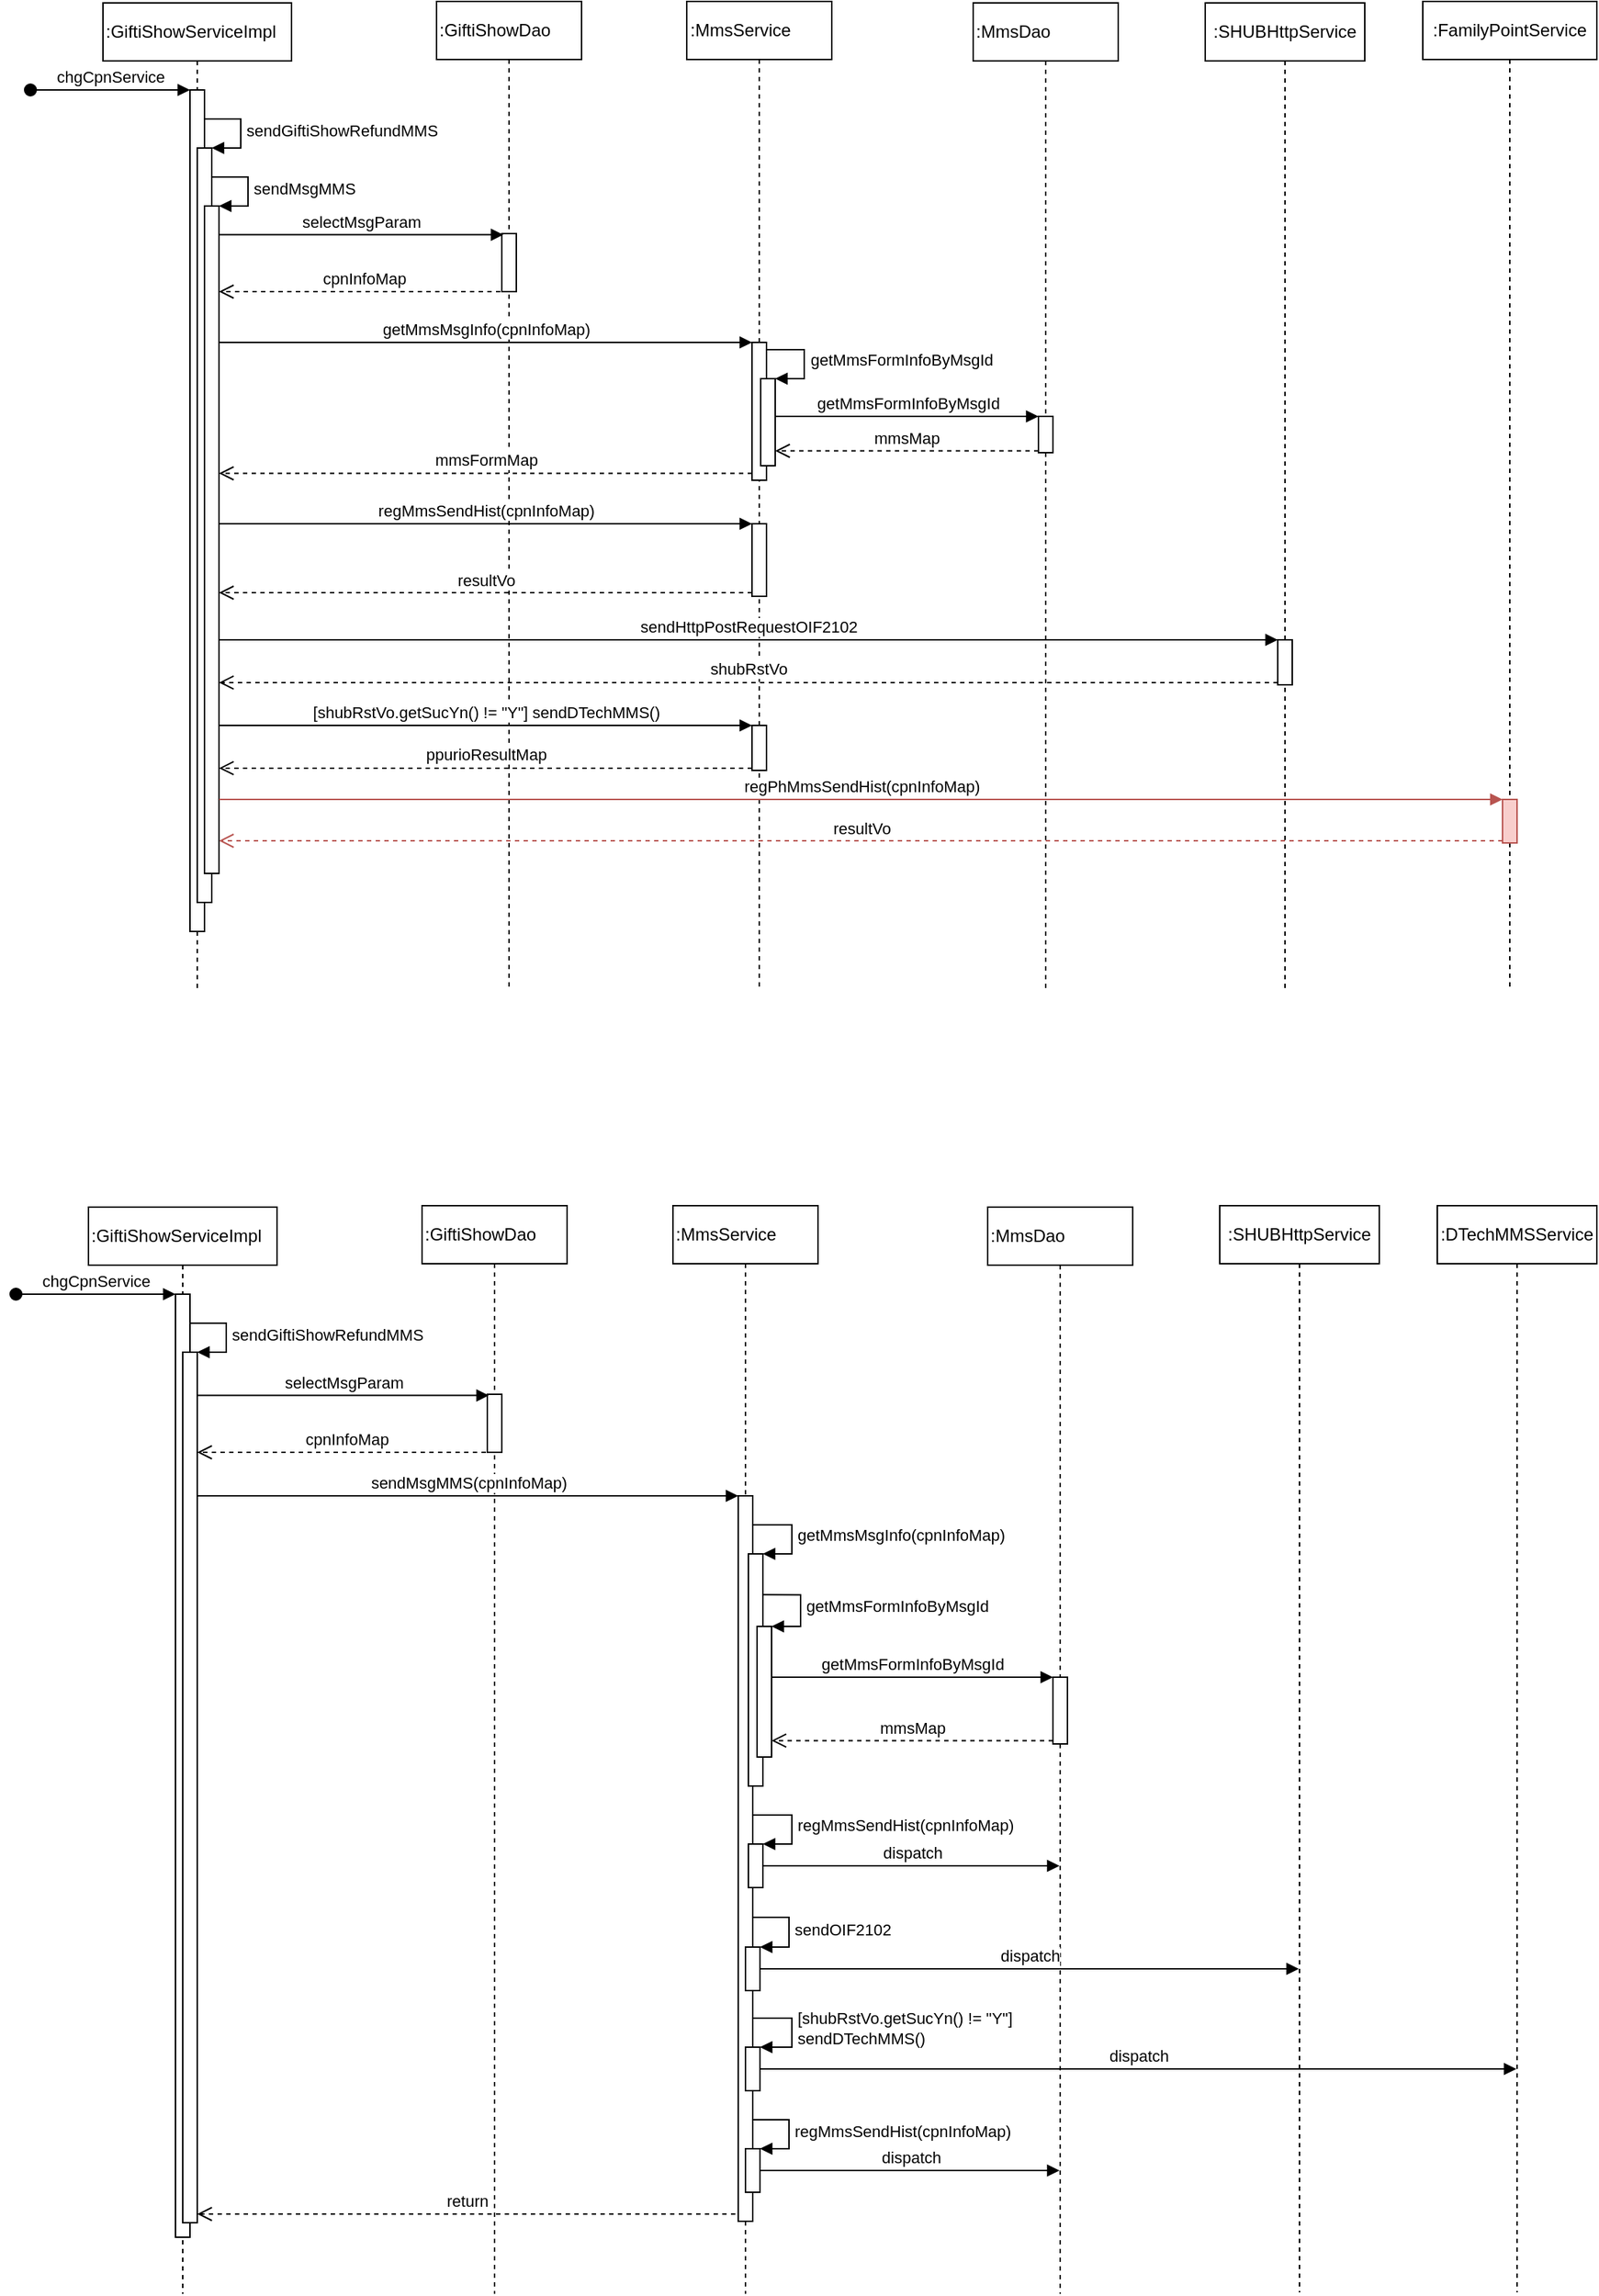 <mxfile version="12.1.1" type="github" pages="1">
  <diagram id="ATOmoBfzy_gswvrInUL4" name="Page-1">
    <mxGraphModel dx="1253" dy="802" grid="1" gridSize="10" guides="1" tooltips="1" connect="1" arrows="1" fold="1" page="1" pageScale="1" pageWidth="1169" pageHeight="827" math="0" shadow="0">
      <root>
        <mxCell id="0"/>
        <mxCell id="1" parent="0"/>
        <mxCell id="x4Q8pgokxPKKKg2CuaiS-17" value=":GiftiShowServiceImpl" style="shape=umlLifeline;perimeter=lifelinePerimeter;whiteSpace=wrap;html=1;container=1;collapsible=0;recursiveResize=0;outlineConnect=0;align=left;" parent="1" vertex="1">
          <mxGeometry x="90" y="41" width="130" height="679" as="geometry"/>
        </mxCell>
        <mxCell id="x4Q8pgokxPKKKg2CuaiS-18" value="" style="html=1;points=[];perimeter=orthogonalPerimeter;align=left;" parent="x4Q8pgokxPKKKg2CuaiS-17" vertex="1">
          <mxGeometry x="60" y="60" width="10" height="580" as="geometry"/>
        </mxCell>
        <mxCell id="x4Q8pgokxPKKKg2CuaiS-19" value="chgCpnService" style="html=1;verticalAlign=bottom;startArrow=oval;endArrow=block;startSize=8;" parent="x4Q8pgokxPKKKg2CuaiS-17" target="x4Q8pgokxPKKKg2CuaiS-18" edge="1">
          <mxGeometry relative="1" as="geometry">
            <mxPoint x="-50" y="60" as="sourcePoint"/>
          </mxGeometry>
        </mxCell>
        <mxCell id="x4Q8pgokxPKKKg2CuaiS-20" value="" style="html=1;points=[];perimeter=orthogonalPerimeter;align=left;" parent="x4Q8pgokxPKKKg2CuaiS-17" vertex="1">
          <mxGeometry x="65" y="100" width="10" height="520" as="geometry"/>
        </mxCell>
        <mxCell id="x4Q8pgokxPKKKg2CuaiS-21" value="sendGiftiShowRefundMMS" style="edgeStyle=orthogonalEdgeStyle;html=1;align=left;spacingLeft=2;endArrow=block;rounded=0;entryX=1;entryY=0;" parent="x4Q8pgokxPKKKg2CuaiS-17" target="x4Q8pgokxPKKKg2CuaiS-20" edge="1" source="x4Q8pgokxPKKKg2CuaiS-18">
          <mxGeometry relative="1" as="geometry">
            <mxPoint x="110" y="69" as="sourcePoint"/>
            <Array as="points">
              <mxPoint x="95" y="80"/>
              <mxPoint x="95" y="100"/>
            </Array>
          </mxGeometry>
        </mxCell>
        <mxCell id="x4Q8pgokxPKKKg2CuaiS-22" value="" style="html=1;points=[];perimeter=orthogonalPerimeter;align=left;" parent="x4Q8pgokxPKKKg2CuaiS-17" vertex="1">
          <mxGeometry x="70" y="140" width="10" height="460" as="geometry"/>
        </mxCell>
        <mxCell id="x4Q8pgokxPKKKg2CuaiS-23" value="sendMsgMMS" style="edgeStyle=orthogonalEdgeStyle;html=1;align=left;spacingLeft=2;endArrow=block;rounded=0;entryX=1;entryY=0;" parent="x4Q8pgokxPKKKg2CuaiS-17" target="x4Q8pgokxPKKKg2CuaiS-22" edge="1" source="x4Q8pgokxPKKKg2CuaiS-20">
          <mxGeometry relative="1" as="geometry">
            <mxPoint x="110" y="109" as="sourcePoint"/>
            <Array as="points">
              <mxPoint x="100" y="120"/>
              <mxPoint x="100" y="140"/>
            </Array>
          </mxGeometry>
        </mxCell>
        <mxCell id="x4Q8pgokxPKKKg2CuaiS-24" value=":GiftiShowDao" style="shape=umlLifeline;perimeter=lifelinePerimeter;whiteSpace=wrap;html=1;container=1;collapsible=0;recursiveResize=0;outlineConnect=0;align=left;" parent="1" vertex="1">
          <mxGeometry x="320" y="40" width="100" height="680" as="geometry"/>
        </mxCell>
        <mxCell id="x4Q8pgokxPKKKg2CuaiS-36" value="" style="html=1;points=[];perimeter=orthogonalPerimeter;align=left;" parent="x4Q8pgokxPKKKg2CuaiS-24" vertex="1">
          <mxGeometry x="45" y="160" width="10" height="40" as="geometry"/>
        </mxCell>
        <mxCell id="x4Q8pgokxPKKKg2CuaiS-37" value="selectMsgParam" style="html=1;verticalAlign=bottom;endArrow=block;entryX=0.1;entryY=0.02;entryDx=0;entryDy=0;entryPerimeter=0;" parent="1" source="x4Q8pgokxPKKKg2CuaiS-22" edge="1" target="x4Q8pgokxPKKKg2CuaiS-36">
          <mxGeometry relative="1" as="geometry">
            <mxPoint x="210" y="201" as="sourcePoint"/>
            <mxPoint x="340" y="201" as="targetPoint"/>
          </mxGeometry>
        </mxCell>
        <mxCell id="x4Q8pgokxPKKKg2CuaiS-39" value="cpnInfoMap" style="html=1;verticalAlign=bottom;endArrow=open;dashed=1;endSize=8;exitX=0.5;exitY=1;exitDx=0;exitDy=0;exitPerimeter=0;" parent="1" target="x4Q8pgokxPKKKg2CuaiS-22" edge="1" source="x4Q8pgokxPKKKg2CuaiS-36">
          <mxGeometry relative="1" as="geometry">
            <mxPoint x="362" y="251" as="sourcePoint"/>
            <mxPoint x="230" y="301" as="targetPoint"/>
          </mxGeometry>
        </mxCell>
        <mxCell id="x4Q8pgokxPKKKg2CuaiS-40" value=":MmsService" style="shape=umlLifeline;perimeter=lifelinePerimeter;whiteSpace=wrap;html=1;container=1;collapsible=0;recursiveResize=0;outlineConnect=0;align=left;" parent="1" vertex="1">
          <mxGeometry x="492.5" y="40" width="100" height="679" as="geometry"/>
        </mxCell>
        <mxCell id="x4Q8pgokxPKKKg2CuaiS-41" value="" style="html=1;points=[];perimeter=orthogonalPerimeter;align=left;" parent="x4Q8pgokxPKKKg2CuaiS-40" vertex="1">
          <mxGeometry x="45" y="235" width="10" height="95" as="geometry"/>
        </mxCell>
        <mxCell id="PStFgI1bKRO57_49iEvf-1" value="" style="html=1;points=[];perimeter=orthogonalPerimeter;" vertex="1" parent="x4Q8pgokxPKKKg2CuaiS-40">
          <mxGeometry x="51" y="260" width="10" height="60" as="geometry"/>
        </mxCell>
        <mxCell id="PStFgI1bKRO57_49iEvf-2" value="getMmsFormInfoByMsgId" style="edgeStyle=orthogonalEdgeStyle;html=1;align=left;spacingLeft=2;endArrow=block;rounded=0;entryX=1;entryY=0;" edge="1" target="PStFgI1bKRO57_49iEvf-1" parent="x4Q8pgokxPKKKg2CuaiS-40" source="x4Q8pgokxPKKKg2CuaiS-41">
          <mxGeometry relative="1" as="geometry">
            <mxPoint x="81" y="199" as="sourcePoint"/>
            <Array as="points">
              <mxPoint x="81" y="240"/>
              <mxPoint x="81" y="260"/>
            </Array>
          </mxGeometry>
        </mxCell>
        <mxCell id="PStFgI1bKRO57_49iEvf-6" value="" style="group" vertex="1" connectable="0" parent="x4Q8pgokxPKKKg2CuaiS-40">
          <mxGeometry x="45" y="360" width="10" height="50" as="geometry"/>
        </mxCell>
        <mxCell id="x4Q8pgokxPKKKg2CuaiS-45" value="" style="html=1;points=[];perimeter=orthogonalPerimeter;align=left;" parent="PStFgI1bKRO57_49iEvf-6" vertex="1">
          <mxGeometry width="10" height="50" as="geometry"/>
        </mxCell>
        <mxCell id="PStFgI1bKRO57_49iEvf-11" value="" style="html=1;points=[];perimeter=orthogonalPerimeter;" vertex="1" parent="x4Q8pgokxPKKKg2CuaiS-40">
          <mxGeometry x="45" y="499" width="10" height="31" as="geometry"/>
        </mxCell>
        <mxCell id="x4Q8pgokxPKKKg2CuaiS-42" value="getMmsMsgInfo(cpnInfoMap)" style="html=1;verticalAlign=bottom;endArrow=block;entryX=0;entryY=0;" parent="1" source="x4Q8pgokxPKKKg2CuaiS-22" target="x4Q8pgokxPKKKg2CuaiS-41" edge="1">
          <mxGeometry relative="1" as="geometry">
            <mxPoint x="489" y="351" as="sourcePoint"/>
          </mxGeometry>
        </mxCell>
        <mxCell id="x4Q8pgokxPKKKg2CuaiS-43" value="mmsFormMap" style="html=1;verticalAlign=bottom;endArrow=open;dashed=1;endSize=8;exitX=0;exitY=0.95;" parent="1" source="x4Q8pgokxPKKKg2CuaiS-41" target="x4Q8pgokxPKKKg2CuaiS-22" edge="1">
          <mxGeometry relative="1" as="geometry">
            <mxPoint x="489" y="427" as="targetPoint"/>
          </mxGeometry>
        </mxCell>
        <mxCell id="x4Q8pgokxPKKKg2CuaiS-48" value=":MmsDao" style="shape=umlLifeline;perimeter=lifelinePerimeter;whiteSpace=wrap;html=1;container=1;collapsible=0;recursiveResize=0;outlineConnect=0;align=left;" parent="1" vertex="1">
          <mxGeometry x="690" y="41" width="100" height="679" as="geometry"/>
        </mxCell>
        <mxCell id="PStFgI1bKRO57_49iEvf-3" value="" style="html=1;points=[];perimeter=orthogonalPerimeter;" vertex="1" parent="x4Q8pgokxPKKKg2CuaiS-48">
          <mxGeometry x="45" y="285" width="10" height="25" as="geometry"/>
        </mxCell>
        <mxCell id="PStFgI1bKRO57_49iEvf-4" value="getMmsFormInfoByMsgId" style="html=1;verticalAlign=bottom;endArrow=block;entryX=0;entryY=0;" edge="1" target="PStFgI1bKRO57_49iEvf-3" parent="1" source="PStFgI1bKRO57_49iEvf-1">
          <mxGeometry relative="1" as="geometry">
            <mxPoint x="715" y="311" as="sourcePoint"/>
          </mxGeometry>
        </mxCell>
        <mxCell id="PStFgI1bKRO57_49iEvf-5" value="mmsMap" style="html=1;verticalAlign=bottom;endArrow=open;dashed=1;endSize=8;exitX=0;exitY=0.95;" edge="1" source="PStFgI1bKRO57_49iEvf-3" parent="1" target="PStFgI1bKRO57_49iEvf-1">
          <mxGeometry relative="1" as="geometry">
            <mxPoint x="715" y="387" as="targetPoint"/>
          </mxGeometry>
        </mxCell>
        <mxCell id="PStFgI1bKRO57_49iEvf-7" value=":SHUBHttpService" style="shape=umlLifeline;perimeter=lifelinePerimeter;whiteSpace=wrap;html=1;container=1;collapsible=0;recursiveResize=0;outlineConnect=0;" vertex="1" parent="1">
          <mxGeometry x="850" y="41" width="110" height="679" as="geometry"/>
        </mxCell>
        <mxCell id="PStFgI1bKRO57_49iEvf-8" value="" style="html=1;points=[];perimeter=orthogonalPerimeter;" vertex="1" parent="PStFgI1bKRO57_49iEvf-7">
          <mxGeometry x="50" y="439" width="10" height="31" as="geometry"/>
        </mxCell>
        <mxCell id="PStFgI1bKRO57_49iEvf-9" value="sendHttpPostRequestOIF2102" style="html=1;verticalAlign=bottom;endArrow=block;entryX=0;entryY=0;" edge="1" target="PStFgI1bKRO57_49iEvf-8" parent="1" source="x4Q8pgokxPKKKg2CuaiS-22">
          <mxGeometry relative="1" as="geometry">
            <mxPoint x="900" y="470" as="sourcePoint"/>
          </mxGeometry>
        </mxCell>
        <mxCell id="PStFgI1bKRO57_49iEvf-10" value="shubRstVo" style="html=1;verticalAlign=bottom;endArrow=open;dashed=1;endSize=8;exitX=0;exitY=0.95;" edge="1" source="PStFgI1bKRO57_49iEvf-8" parent="1" target="x4Q8pgokxPKKKg2CuaiS-22">
          <mxGeometry relative="1" as="geometry">
            <mxPoint x="900" y="546" as="targetPoint"/>
          </mxGeometry>
        </mxCell>
        <mxCell id="PStFgI1bKRO57_49iEvf-13" value="ppurioResultMap" style="html=1;verticalAlign=bottom;endArrow=open;dashed=1;endSize=8;exitX=0;exitY=0.95;" edge="1" source="PStFgI1bKRO57_49iEvf-11" parent="1" target="x4Q8pgokxPKKKg2CuaiS-22">
          <mxGeometry relative="1" as="geometry">
            <mxPoint x="489" y="616" as="targetPoint"/>
          </mxGeometry>
        </mxCell>
        <mxCell id="PStFgI1bKRO57_49iEvf-12" value="[shubRstVo.getSucYn() != &quot;Y&quot;]&amp;nbsp;sendDTechMMS()" style="html=1;verticalAlign=bottom;endArrow=block;entryX=0;entryY=0;" edge="1" target="PStFgI1bKRO57_49iEvf-11" parent="1" source="x4Q8pgokxPKKKg2CuaiS-22">
          <mxGeometry relative="1" as="geometry">
            <mxPoint x="489" y="540" as="sourcePoint"/>
          </mxGeometry>
        </mxCell>
        <mxCell id="x4Q8pgokxPKKKg2CuaiS-47" value="resultVo" style="html=1;verticalAlign=bottom;endArrow=open;dashed=1;endSize=8;exitX=0;exitY=0.95;" parent="1" source="x4Q8pgokxPKKKg2CuaiS-45" edge="1" target="x4Q8pgokxPKKKg2CuaiS-22">
          <mxGeometry relative="1" as="geometry">
            <mxPoint x="190" y="450" as="targetPoint"/>
          </mxGeometry>
        </mxCell>
        <mxCell id="x4Q8pgokxPKKKg2CuaiS-46" value="regMmsSendHist(cpnInfoMap)" style="html=1;verticalAlign=bottom;endArrow=block;entryX=0;entryY=0;" parent="1" target="x4Q8pgokxPKKKg2CuaiS-45" edge="1" source="x4Q8pgokxPKKKg2CuaiS-22">
          <mxGeometry relative="1" as="geometry">
            <mxPoint x="210" y="401" as="sourcePoint"/>
          </mxGeometry>
        </mxCell>
        <mxCell id="PStFgI1bKRO57_49iEvf-14" value=":FamilyPointService" style="shape=umlLifeline;perimeter=lifelinePerimeter;whiteSpace=wrap;html=1;container=1;collapsible=0;recursiveResize=0;outlineConnect=0;" vertex="1" parent="1">
          <mxGeometry x="1000" y="40" width="120" height="679" as="geometry"/>
        </mxCell>
        <mxCell id="PStFgI1bKRO57_49iEvf-15" value="" style="html=1;points=[];perimeter=orthogonalPerimeter;fillColor=#f8cecc;strokeColor=#b85450;" vertex="1" parent="PStFgI1bKRO57_49iEvf-14">
          <mxGeometry x="55" y="550" width="10" height="30" as="geometry"/>
        </mxCell>
        <mxCell id="PStFgI1bKRO57_49iEvf-16" value="regPhMmsSendHist(cpnInfoMap)" style="html=1;verticalAlign=bottom;endArrow=block;entryX=0;entryY=0;fillColor=#f8cecc;strokeColor=#B85450;" edge="1" target="PStFgI1bKRO57_49iEvf-15" parent="1" source="x4Q8pgokxPKKKg2CuaiS-22">
          <mxGeometry relative="1" as="geometry">
            <mxPoint x="985" y="580" as="sourcePoint"/>
          </mxGeometry>
        </mxCell>
        <mxCell id="PStFgI1bKRO57_49iEvf-17" value="resultVo" style="html=1;verticalAlign=bottom;endArrow=open;dashed=1;endSize=8;exitX=0;exitY=0.95;fillColor=#f8cecc;strokeColor=#b85450;" edge="1" source="PStFgI1bKRO57_49iEvf-15" parent="1" target="x4Q8pgokxPKKKg2CuaiS-22">
          <mxGeometry relative="1" as="geometry">
            <mxPoint x="985" y="656" as="targetPoint"/>
          </mxGeometry>
        </mxCell>
        <mxCell id="PStFgI1bKRO57_49iEvf-18" value=":GiftiShowServiceImpl" style="shape=umlLifeline;perimeter=lifelinePerimeter;whiteSpace=wrap;html=1;container=1;collapsible=0;recursiveResize=0;outlineConnect=0;align=left;" vertex="1" parent="1">
          <mxGeometry x="80" y="871" width="130" height="749" as="geometry"/>
        </mxCell>
        <mxCell id="PStFgI1bKRO57_49iEvf-19" value="" style="html=1;points=[];perimeter=orthogonalPerimeter;align=left;" vertex="1" parent="PStFgI1bKRO57_49iEvf-18">
          <mxGeometry x="60" y="60" width="10" height="650" as="geometry"/>
        </mxCell>
        <mxCell id="PStFgI1bKRO57_49iEvf-20" value="chgCpnService" style="html=1;verticalAlign=bottom;startArrow=oval;endArrow=block;startSize=8;" edge="1" parent="PStFgI1bKRO57_49iEvf-18" target="PStFgI1bKRO57_49iEvf-19">
          <mxGeometry relative="1" as="geometry">
            <mxPoint x="-50" y="60" as="sourcePoint"/>
          </mxGeometry>
        </mxCell>
        <mxCell id="PStFgI1bKRO57_49iEvf-21" value="" style="html=1;points=[];perimeter=orthogonalPerimeter;align=left;" vertex="1" parent="PStFgI1bKRO57_49iEvf-18">
          <mxGeometry x="65" y="100" width="10" height="600" as="geometry"/>
        </mxCell>
        <mxCell id="PStFgI1bKRO57_49iEvf-22" value="sendGiftiShowRefundMMS" style="edgeStyle=orthogonalEdgeStyle;html=1;align=left;spacingLeft=2;endArrow=block;rounded=0;entryX=1;entryY=0;" edge="1" parent="PStFgI1bKRO57_49iEvf-18" source="PStFgI1bKRO57_49iEvf-19" target="PStFgI1bKRO57_49iEvf-21">
          <mxGeometry relative="1" as="geometry">
            <mxPoint x="110" y="69" as="sourcePoint"/>
            <Array as="points">
              <mxPoint x="95" y="80"/>
              <mxPoint x="95" y="100"/>
            </Array>
          </mxGeometry>
        </mxCell>
        <mxCell id="PStFgI1bKRO57_49iEvf-25" value=":GiftiShowDao" style="shape=umlLifeline;perimeter=lifelinePerimeter;whiteSpace=wrap;html=1;container=1;collapsible=0;recursiveResize=0;outlineConnect=0;align=left;" vertex="1" parent="1">
          <mxGeometry x="310" y="870" width="100" height="750" as="geometry"/>
        </mxCell>
        <mxCell id="PStFgI1bKRO57_49iEvf-26" value="" style="html=1;points=[];perimeter=orthogonalPerimeter;align=left;" vertex="1" parent="PStFgI1bKRO57_49iEvf-25">
          <mxGeometry x="45" y="130" width="10" height="40" as="geometry"/>
        </mxCell>
        <mxCell id="PStFgI1bKRO57_49iEvf-27" value="selectMsgParam" style="html=1;verticalAlign=bottom;endArrow=block;entryX=0.1;entryY=0.02;entryDx=0;entryDy=0;entryPerimeter=0;" edge="1" source="PStFgI1bKRO57_49iEvf-21" target="PStFgI1bKRO57_49iEvf-26" parent="1">
          <mxGeometry relative="1" as="geometry">
            <mxPoint x="160" y="1030.8" as="sourcePoint"/>
            <mxPoint x="330" y="1031" as="targetPoint"/>
          </mxGeometry>
        </mxCell>
        <mxCell id="PStFgI1bKRO57_49iEvf-28" value="cpnInfoMap" style="html=1;verticalAlign=bottom;endArrow=open;dashed=1;endSize=8;exitX=0.5;exitY=1;exitDx=0;exitDy=0;exitPerimeter=0;" edge="1" source="PStFgI1bKRO57_49iEvf-26" target="PStFgI1bKRO57_49iEvf-21" parent="1">
          <mxGeometry relative="1" as="geometry">
            <mxPoint x="352" y="1081" as="sourcePoint"/>
            <mxPoint x="160" y="1070" as="targetPoint"/>
          </mxGeometry>
        </mxCell>
        <mxCell id="PStFgI1bKRO57_49iEvf-29" value=":MmsService" style="shape=umlLifeline;perimeter=lifelinePerimeter;whiteSpace=wrap;html=1;container=1;collapsible=0;recursiveResize=0;outlineConnect=0;align=left;" vertex="1" parent="1">
          <mxGeometry x="483" y="870" width="100" height="750" as="geometry"/>
        </mxCell>
        <mxCell id="PStFgI1bKRO57_49iEvf-58" value="" style="html=1;points=[];perimeter=orthogonalPerimeter;" vertex="1" parent="PStFgI1bKRO57_49iEvf-29">
          <mxGeometry x="45" y="200" width="10" height="500" as="geometry"/>
        </mxCell>
        <mxCell id="PStFgI1bKRO57_49iEvf-63" value="" style="html=1;points=[];perimeter=orthogonalPerimeter;" vertex="1" parent="PStFgI1bKRO57_49iEvf-29">
          <mxGeometry x="52" y="240" width="10" height="160" as="geometry"/>
        </mxCell>
        <mxCell id="PStFgI1bKRO57_49iEvf-64" value="&lt;span style=&quot;text-align: center&quot;&gt;getMmsMsgInfo(cpnInfoMap)&lt;/span&gt;" style="edgeStyle=orthogonalEdgeStyle;html=1;align=left;spacingLeft=2;endArrow=block;rounded=0;entryX=1;entryY=0;" edge="1" target="PStFgI1bKRO57_49iEvf-63" parent="PStFgI1bKRO57_49iEvf-29" source="PStFgI1bKRO57_49iEvf-58">
          <mxGeometry relative="1" as="geometry">
            <mxPoint x="137.5" y="140" as="sourcePoint"/>
            <Array as="points">
              <mxPoint x="82" y="220"/>
              <mxPoint x="82" y="240"/>
            </Array>
          </mxGeometry>
        </mxCell>
        <mxCell id="PStFgI1bKRO57_49iEvf-65" value="" style="html=1;points=[];perimeter=orthogonalPerimeter;" vertex="1" parent="PStFgI1bKRO57_49iEvf-29">
          <mxGeometry x="58" y="290" width="10" height="90" as="geometry"/>
        </mxCell>
        <mxCell id="PStFgI1bKRO57_49iEvf-66" value="getMmsFormInfoByMsgId" style="edgeStyle=orthogonalEdgeStyle;html=1;align=left;spacingLeft=2;endArrow=block;rounded=0;entryX=1;entryY=0;exitX=0.997;exitY=0.176;exitDx=0;exitDy=0;exitPerimeter=0;" edge="1" target="PStFgI1bKRO57_49iEvf-65" parent="PStFgI1bKRO57_49iEvf-29" source="PStFgI1bKRO57_49iEvf-63">
          <mxGeometry relative="1" as="geometry">
            <mxPoint x="62" y="250" as="sourcePoint"/>
            <Array as="points">
              <mxPoint x="88" y="268"/>
              <mxPoint x="88" y="290"/>
            </Array>
          </mxGeometry>
        </mxCell>
        <mxCell id="PStFgI1bKRO57_49iEvf-68" value="" style="html=1;points=[];perimeter=orthogonalPerimeter;" vertex="1" parent="PStFgI1bKRO57_49iEvf-29">
          <mxGeometry x="52" y="440" width="10" height="30" as="geometry"/>
        </mxCell>
        <mxCell id="PStFgI1bKRO57_49iEvf-69" value="&lt;span style=&quot;text-align: center&quot;&gt;regMmsSendHist(cpnInfoMap)&lt;/span&gt;" style="edgeStyle=orthogonalEdgeStyle;html=1;align=left;spacingLeft=2;endArrow=block;rounded=0;entryX=1;entryY=0;" edge="1" target="PStFgI1bKRO57_49iEvf-68" parent="PStFgI1bKRO57_49iEvf-29" source="PStFgI1bKRO57_49iEvf-58">
          <mxGeometry relative="1" as="geometry">
            <mxPoint x="57" y="419.5" as="sourcePoint"/>
            <Array as="points">
              <mxPoint x="82" y="420"/>
              <mxPoint x="82" y="440"/>
            </Array>
          </mxGeometry>
        </mxCell>
        <mxCell id="PStFgI1bKRO57_49iEvf-72" value="" style="html=1;points=[];perimeter=orthogonalPerimeter;" vertex="1" parent="PStFgI1bKRO57_49iEvf-29">
          <mxGeometry x="50" y="511" width="10" height="30" as="geometry"/>
        </mxCell>
        <mxCell id="PStFgI1bKRO57_49iEvf-73" value="&lt;span style=&quot;text-align: center&quot;&gt;sendOIF2102&lt;/span&gt;" style="edgeStyle=orthogonalEdgeStyle;html=1;align=left;spacingLeft=2;endArrow=block;rounded=0;entryX=1;entryY=0;" edge="1" target="PStFgI1bKRO57_49iEvf-72" parent="PStFgI1bKRO57_49iEvf-29">
          <mxGeometry relative="1" as="geometry">
            <mxPoint x="55" y="490.5" as="sourcePoint"/>
            <Array as="points">
              <mxPoint x="80" y="490.5"/>
            </Array>
          </mxGeometry>
        </mxCell>
        <mxCell id="PStFgI1bKRO57_49iEvf-76" value="" style="html=1;points=[];perimeter=orthogonalPerimeter;" vertex="1" parent="PStFgI1bKRO57_49iEvf-29">
          <mxGeometry x="50" y="580" width="10" height="30" as="geometry"/>
        </mxCell>
        <mxCell id="PStFgI1bKRO57_49iEvf-77" value="&lt;span style=&quot;text-align: center&quot;&gt;[shubRstVo.getSucYn() != &quot;Y&quot;]&amp;nbsp;&lt;br&gt;sendDTechMMS()&lt;/span&gt;" style="edgeStyle=orthogonalEdgeStyle;html=1;align=left;spacingLeft=2;endArrow=block;rounded=0;entryX=1;entryY=0;" edge="1" target="PStFgI1bKRO57_49iEvf-76" parent="PStFgI1bKRO57_49iEvf-29">
          <mxGeometry relative="1" as="geometry">
            <mxPoint x="55" y="559.977" as="sourcePoint"/>
            <Array as="points">
              <mxPoint x="82" y="560"/>
              <mxPoint x="82" y="580"/>
            </Array>
          </mxGeometry>
        </mxCell>
        <mxCell id="PStFgI1bKRO57_49iEvf-80" value="" style="html=1;points=[];perimeter=orthogonalPerimeter;" vertex="1" parent="PStFgI1bKRO57_49iEvf-29">
          <mxGeometry x="50" y="650" width="10" height="30" as="geometry"/>
        </mxCell>
        <mxCell id="PStFgI1bKRO57_49iEvf-81" value="&lt;span style=&quot;text-align: center&quot;&gt;regMmsSendHist(cpnInfoMap)&lt;/span&gt;" style="edgeStyle=orthogonalEdgeStyle;html=1;align=left;spacingLeft=2;endArrow=block;rounded=0;entryX=1;entryY=0;" edge="1" target="PStFgI1bKRO57_49iEvf-80" parent="PStFgI1bKRO57_49iEvf-29">
          <mxGeometry relative="1" as="geometry">
            <mxPoint x="55" y="630" as="sourcePoint"/>
            <Array as="points">
              <mxPoint x="80" y="630"/>
            </Array>
          </mxGeometry>
        </mxCell>
        <mxCell id="PStFgI1bKRO57_49iEvf-38" value=":MmsDao" style="shape=umlLifeline;perimeter=lifelinePerimeter;whiteSpace=wrap;html=1;container=1;collapsible=0;recursiveResize=0;outlineConnect=0;align=left;" vertex="1" parent="1">
          <mxGeometry x="700" y="871" width="100" height="749" as="geometry"/>
        </mxCell>
        <mxCell id="PStFgI1bKRO57_49iEvf-39" value="" style="html=1;points=[];perimeter=orthogonalPerimeter;" vertex="1" parent="PStFgI1bKRO57_49iEvf-38">
          <mxGeometry x="45" y="324" width="10" height="46" as="geometry"/>
        </mxCell>
        <mxCell id="PStFgI1bKRO57_49iEvf-40" value="getMmsFormInfoByMsgId" style="html=1;verticalAlign=bottom;endArrow=block;entryX=0;entryY=0;" edge="1" source="PStFgI1bKRO57_49iEvf-65" target="PStFgI1bKRO57_49iEvf-39" parent="1">
          <mxGeometry relative="1" as="geometry">
            <mxPoint x="543.5" y="1175" as="sourcePoint"/>
          </mxGeometry>
        </mxCell>
        <mxCell id="PStFgI1bKRO57_49iEvf-41" value="mmsMap" style="html=1;verticalAlign=bottom;endArrow=open;dashed=1;endSize=8;exitX=0;exitY=0.95;" edge="1" source="PStFgI1bKRO57_49iEvf-39" target="PStFgI1bKRO57_49iEvf-65" parent="1">
          <mxGeometry relative="1" as="geometry">
            <mxPoint x="543.5" y="1198.75" as="targetPoint"/>
          </mxGeometry>
        </mxCell>
        <mxCell id="PStFgI1bKRO57_49iEvf-42" value=":SHUBHttpService" style="shape=umlLifeline;perimeter=lifelinePerimeter;whiteSpace=wrap;html=1;container=1;collapsible=0;recursiveResize=0;outlineConnect=0;" vertex="1" parent="1">
          <mxGeometry x="860" y="870" width="110" height="749" as="geometry"/>
        </mxCell>
        <mxCell id="PStFgI1bKRO57_49iEvf-59" value="&lt;span style=&quot;text-align: left&quot;&gt;sendMsgMMS(&lt;/span&gt;cpnInfoMap&lt;span style=&quot;text-align: left&quot;&gt;)&lt;/span&gt;" style="html=1;verticalAlign=bottom;endArrow=block;entryX=0;entryY=0;" edge="1" target="PStFgI1bKRO57_49iEvf-58" parent="1" source="PStFgI1bKRO57_49iEvf-21">
          <mxGeometry relative="1" as="geometry">
            <mxPoint x="458" y="1060" as="sourcePoint"/>
          </mxGeometry>
        </mxCell>
        <mxCell id="PStFgI1bKRO57_49iEvf-60" value="return" style="html=1;verticalAlign=bottom;endArrow=open;dashed=1;endSize=8;exitX=-0.2;exitY=0.99;exitDx=0;exitDy=0;exitPerimeter=0;" edge="1" source="PStFgI1bKRO57_49iEvf-58" parent="1" target="PStFgI1bKRO57_49iEvf-21">
          <mxGeometry relative="1" as="geometry">
            <mxPoint x="458" y="1136" as="targetPoint"/>
          </mxGeometry>
        </mxCell>
        <mxCell id="PStFgI1bKRO57_49iEvf-82" value="dispatch" style="html=1;verticalAlign=bottom;endArrow=block;" edge="1" parent="1" source="PStFgI1bKRO57_49iEvf-68" target="PStFgI1bKRO57_49iEvf-38">
          <mxGeometry width="80" relative="1" as="geometry">
            <mxPoint x="545" y="1334" as="sourcePoint"/>
            <mxPoint x="750" y="1330" as="targetPoint"/>
          </mxGeometry>
        </mxCell>
        <mxCell id="PStFgI1bKRO57_49iEvf-83" value="dispatch" style="html=1;verticalAlign=bottom;endArrow=block;" edge="1" parent="1" source="PStFgI1bKRO57_49iEvf-72" target="PStFgI1bKRO57_49iEvf-42">
          <mxGeometry width="80" relative="1" as="geometry">
            <mxPoint x="543" y="1403" as="sourcePoint"/>
            <mxPoint x="900" y="1403" as="targetPoint"/>
          </mxGeometry>
        </mxCell>
        <mxCell id="PStFgI1bKRO57_49iEvf-84" value=":DTechMMSService" style="shape=umlLifeline;perimeter=lifelinePerimeter;whiteSpace=wrap;html=1;container=1;collapsible=0;recursiveResize=0;outlineConnect=0;" vertex="1" parent="1">
          <mxGeometry x="1010" y="870" width="110" height="749" as="geometry"/>
        </mxCell>
        <mxCell id="PStFgI1bKRO57_49iEvf-85" value="dispatch" style="html=1;verticalAlign=bottom;endArrow=block;" edge="1" parent="1" source="PStFgI1bKRO57_49iEvf-76" target="PStFgI1bKRO57_49iEvf-84">
          <mxGeometry width="80" relative="1" as="geometry">
            <mxPoint x="600" y="1470" as="sourcePoint"/>
            <mxPoint x="1064.5" y="1471" as="targetPoint"/>
          </mxGeometry>
        </mxCell>
        <mxCell id="PStFgI1bKRO57_49iEvf-86" value="dispatch" style="html=1;verticalAlign=bottom;endArrow=block;" edge="1" parent="1" source="PStFgI1bKRO57_49iEvf-80" target="PStFgI1bKRO57_49iEvf-38">
          <mxGeometry width="80" relative="1" as="geometry">
            <mxPoint x="543" y="1541" as="sourcePoint"/>
            <mxPoint x="749.5" y="1541" as="targetPoint"/>
          </mxGeometry>
        </mxCell>
      </root>
    </mxGraphModel>
  </diagram>
</mxfile>
